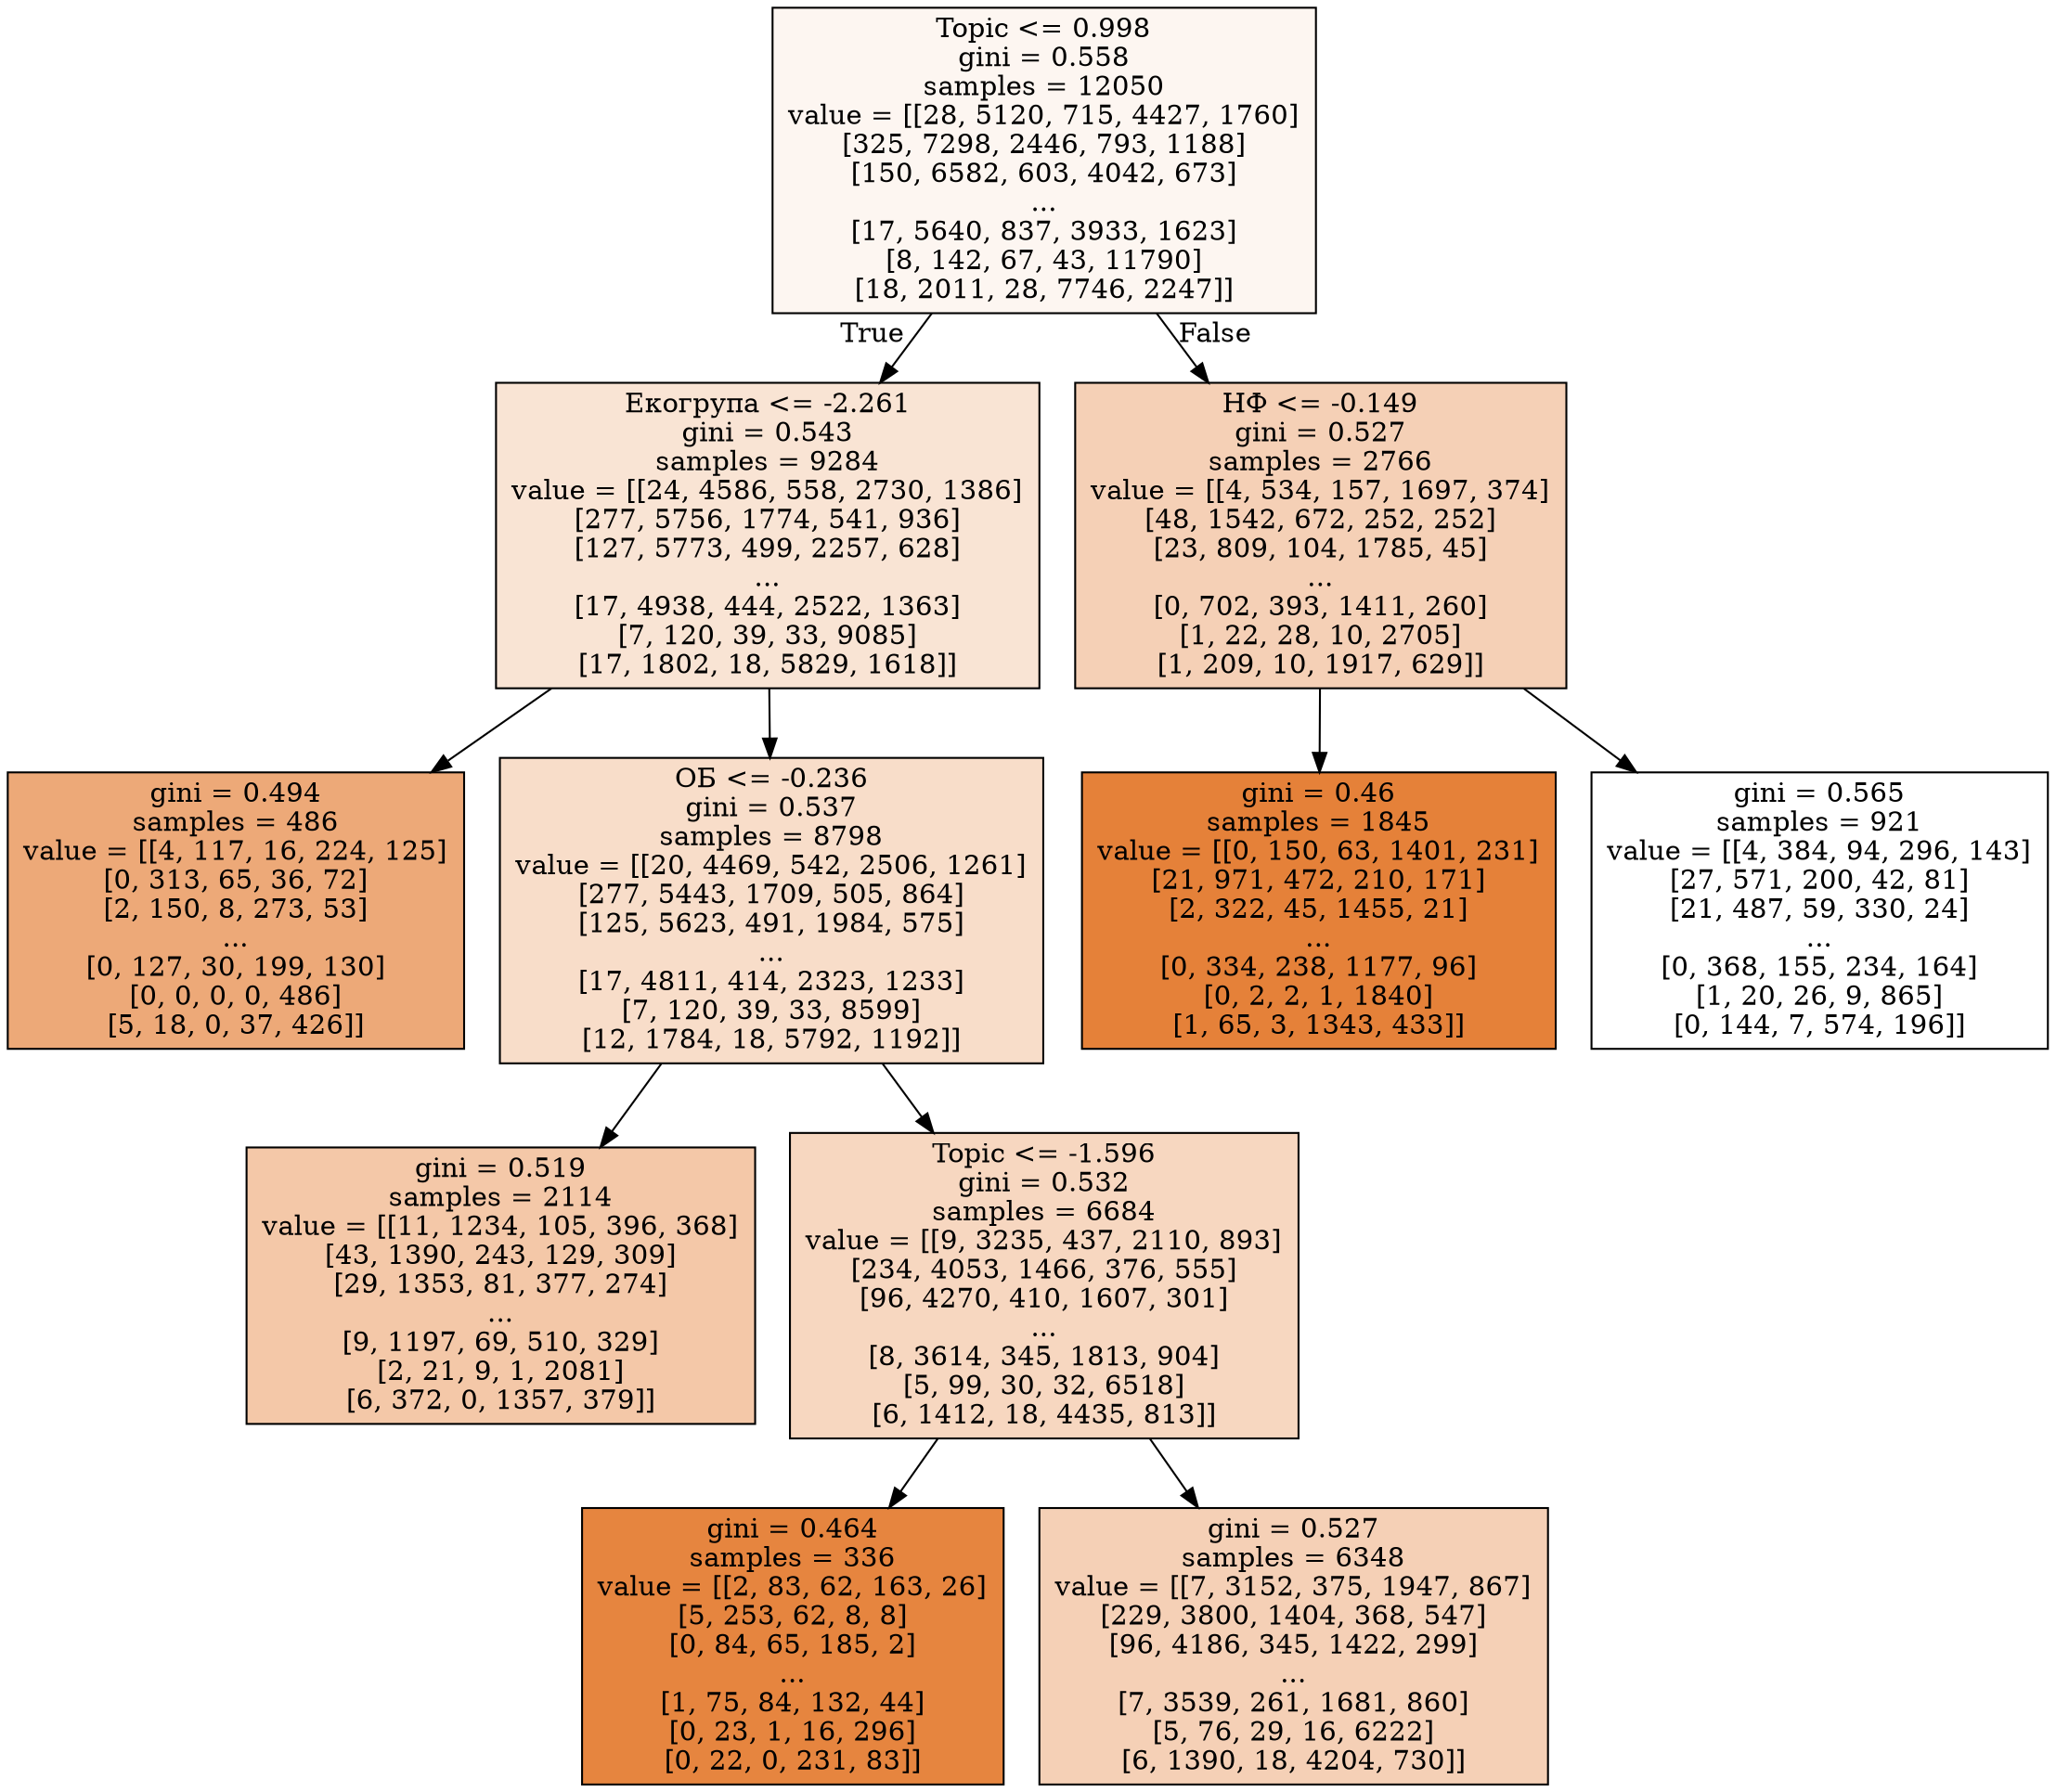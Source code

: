 digraph Tree {
node [shape=box, style="filled", color="black"] ;
0 [label="Topic <= 0.998\ngini = 0.558\nsamples = 12050\nvalue = [[28, 5120, 715, 4427, 1760]\n[325, 7298, 2446, 793, 1188]\n[150, 6582, 603, 4042, 673]\n...\n[17, 5640, 837, 3933, 1623]\n[8, 142, 67, 43, 11790]\n[18, 2011, 28, 7746, 2247]]", fillcolor="#fdf6f1"] ;
1 [label="Екогрупа <= -2.261\ngini = 0.543\nsamples = 9284\nvalue = [[24, 4586, 558, 2730, 1386]\n[277, 5756, 1774, 541, 936]\n[127, 5773, 499, 2257, 628]\n...\n[17, 4938, 444, 2522, 1363]\n[7, 120, 39, 33, 9085]\n[17, 1802, 18, 5829, 1618]]", fillcolor="#f9e4d4"] ;
0 -> 1 [labeldistance=2.5, labelangle=45, headlabel="True"] ;
5 [label="gini = 0.494\nsamples = 486\nvalue = [[4, 117, 16, 224, 125]\n[0, 313, 65, 36, 72]\n[2, 150, 8, 273, 53]\n...\n[0, 127, 30, 199, 130]\n[0, 0, 0, 0, 486]\n[5, 18, 0, 37, 426]]", fillcolor="#eda978"] ;
1 -> 5 ;
6 [label="ОБ <= -0.236\ngini = 0.537\nsamples = 8798\nvalue = [[20, 4469, 542, 2506, 1261]\n[277, 5443, 1709, 505, 864]\n[125, 5623, 491, 1984, 575]\n...\n[17, 4811, 414, 2323, 1233]\n[7, 120, 39, 33, 8599]\n[12, 1784, 18, 5792, 1192]]", fillcolor="#f8ddc9"] ;
1 -> 6 ;
7 [label="gini = 0.519\nsamples = 2114\nvalue = [[11, 1234, 105, 396, 368]\n[43, 1390, 243, 129, 309]\n[29, 1353, 81, 377, 274]\n...\n[9, 1197, 69, 510, 329]\n[2, 21, 9, 1, 2081]\n[6, 372, 0, 1357, 379]]", fillcolor="#f4c8a8"] ;
6 -> 7 ;
8 [label="Topic <= -1.596\ngini = 0.532\nsamples = 6684\nvalue = [[9, 3235, 437, 2110, 893]\n[234, 4053, 1466, 376, 555]\n[96, 4270, 410, 1607, 301]\n...\n[8, 3614, 345, 1813, 904]\n[5, 99, 30, 32, 6518]\n[6, 1412, 18, 4435, 813]]", fillcolor="#f7d7c0"] ;
6 -> 8 ;
9 [label="gini = 0.464\nsamples = 336\nvalue = [[2, 83, 62, 163, 26]\n[5, 253, 62, 8, 8]\n[0, 84, 65, 185, 2]\n...\n[1, 75, 84, 132, 44]\n[0, 23, 1, 16, 296]\n[0, 22, 0, 231, 83]]", fillcolor="#e6853f"] ;
8 -> 9 ;
10 [label="gini = 0.527\nsamples = 6348\nvalue = [[7, 3152, 375, 1947, 867]\n[229, 3800, 1404, 368, 547]\n[96, 4186, 345, 1422, 299]\n...\n[7, 3539, 261, 1681, 860]\n[5, 76, 29, 16, 6222]\n[6, 1390, 18, 4204, 730]]", fillcolor="#f5d0b6"] ;
8 -> 10 ;
2 [label="НФ <= -0.149\ngini = 0.527\nsamples = 2766\nvalue = [[4, 534, 157, 1697, 374]\n[48, 1542, 672, 252, 252]\n[23, 809, 104, 1785, 45]\n...\n[0, 702, 393, 1411, 260]\n[1, 22, 28, 10, 2705]\n[1, 209, 10, 1917, 629]]", fillcolor="#f5d0b6"] ;
0 -> 2 [labeldistance=2.5, labelangle=-45, headlabel="False"] ;
3 [label="gini = 0.46\nsamples = 1845\nvalue = [[0, 150, 63, 1401, 231]\n[21, 971, 472, 210, 171]\n[2, 322, 45, 1455, 21]\n...\n[0, 334, 238, 1177, 96]\n[0, 2, 2, 1, 1840]\n[1, 65, 3, 1343, 433]]", fillcolor="#e58139"] ;
2 -> 3 ;
4 [label="gini = 0.565\nsamples = 921\nvalue = [[4, 384, 94, 296, 143]\n[27, 571, 200, 42, 81]\n[21, 487, 59, 330, 24]\n...\n[0, 368, 155, 234, 164]\n[1, 20, 26, 9, 865]\n[0, 144, 7, 574, 196]]", fillcolor="#ffffff"] ;
2 -> 4 ;
}